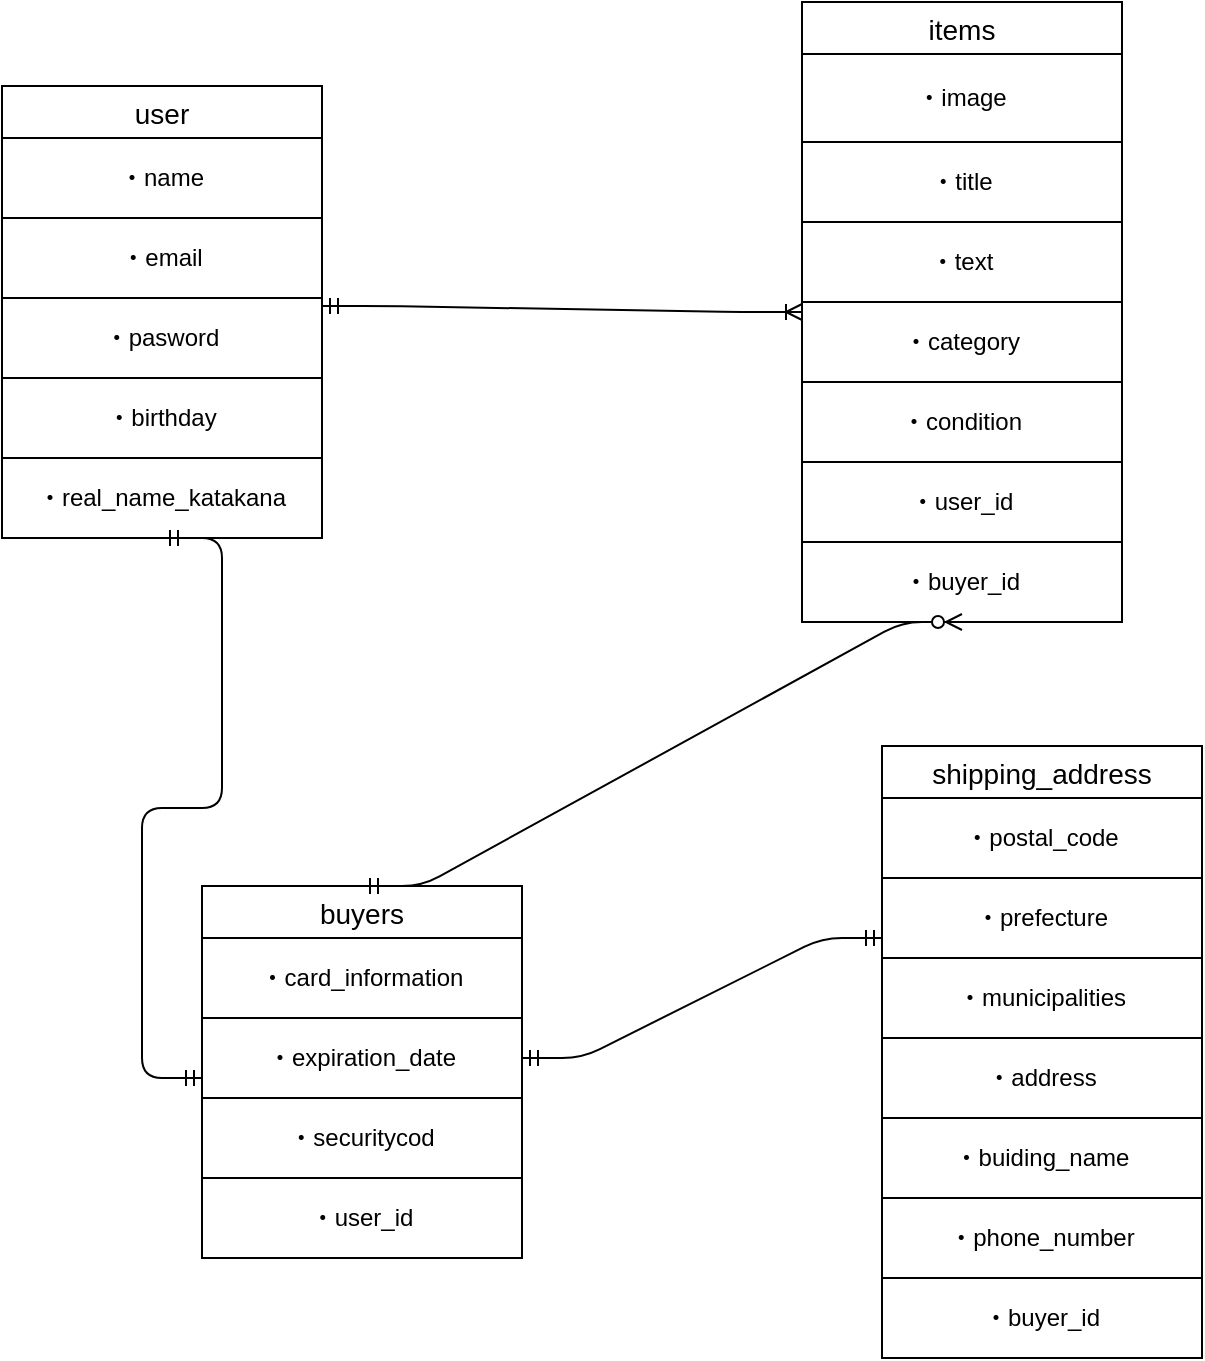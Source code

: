 <mxfile version="14.2.4" type="embed" pages="2">
    <diagram id="ZZAoKlT9BtyfXRQJVkFT" name="ページ1">
        <mxGraphModel dx="456" dy="1366" grid="1" gridSize="10" guides="1" tooltips="1" connect="1" arrows="1" fold="1" page="1" pageScale="1" pageWidth="850" pageHeight="1100" math="0" shadow="0">
            <root>
                <mxCell id="0"/>
                <mxCell id="1" parent="0"/>
                <mxCell id="iJqjvIbzuKmWf-OmeR4n-9" value="buyers" style="swimlane;fontStyle=0;childLayout=stackLayout;horizontal=1;startSize=26;horizontalStack=0;resizeParent=1;resizeParentMax=0;resizeLast=0;collapsible=1;marginBottom=0;align=center;fontSize=14;" parent="1" vertex="1">
                    <mxGeometry x="170" y="440" width="160" height="186" as="geometry"/>
                </mxCell>
                <mxCell id="27" value="・card_information" style="whiteSpace=wrap;html=1;align=center;rounded=0;glass=0;" vertex="1" parent="iJqjvIbzuKmWf-OmeR4n-9">
                    <mxGeometry y="26" width="160" height="40" as="geometry"/>
                </mxCell>
                <mxCell id="28" value="・expiration_date" style="whiteSpace=wrap;html=1;align=center;rounded=0;glass=0;" vertex="1" parent="iJqjvIbzuKmWf-OmeR4n-9">
                    <mxGeometry y="66" width="160" height="40" as="geometry"/>
                </mxCell>
                <mxCell id="30" value="・securitycod" style="whiteSpace=wrap;html=1;align=center;rounded=0;glass=0;" vertex="1" parent="iJqjvIbzuKmWf-OmeR4n-9">
                    <mxGeometry y="106" width="160" height="40" as="geometry"/>
                </mxCell>
                <mxCell id="29" value="・user_id" style="whiteSpace=wrap;html=1;align=center;rounded=0;glass=0;" vertex="1" parent="iJqjvIbzuKmWf-OmeR4n-9">
                    <mxGeometry y="146" width="160" height="40" as="geometry"/>
                </mxCell>
                <mxCell id="iJqjvIbzuKmWf-OmeR4n-13" value="shipping_address" style="swimlane;fontStyle=0;childLayout=stackLayout;horizontal=1;startSize=26;horizontalStack=0;resizeParent=1;resizeParentMax=0;resizeLast=0;collapsible=1;marginBottom=0;align=center;fontSize=14;" parent="1" vertex="1">
                    <mxGeometry x="510" y="370" width="160" height="306" as="geometry"/>
                </mxCell>
                <mxCell id="31" value="・postal_code" style="whiteSpace=wrap;html=1;align=center;rounded=0;glass=0;" vertex="1" parent="iJqjvIbzuKmWf-OmeR4n-13">
                    <mxGeometry y="26" width="160" height="40" as="geometry"/>
                </mxCell>
                <mxCell id="33" value="・prefecture" style="whiteSpace=wrap;html=1;align=center;rounded=0;glass=0;" vertex="1" parent="iJqjvIbzuKmWf-OmeR4n-13">
                    <mxGeometry y="66" width="160" height="40" as="geometry"/>
                </mxCell>
                <mxCell id="34" value="・municipalities" style="whiteSpace=wrap;html=1;align=center;rounded=0;glass=0;" vertex="1" parent="iJqjvIbzuKmWf-OmeR4n-13">
                    <mxGeometry y="106" width="160" height="40" as="geometry"/>
                </mxCell>
                <mxCell id="32" value="・address" style="whiteSpace=wrap;html=1;align=center;rounded=0;glass=0;" vertex="1" parent="iJqjvIbzuKmWf-OmeR4n-13">
                    <mxGeometry y="146" width="160" height="40" as="geometry"/>
                </mxCell>
                <mxCell id="39" value="・buiding_name" style="whiteSpace=wrap;html=1;align=center;rounded=0;glass=0;" vertex="1" parent="iJqjvIbzuKmWf-OmeR4n-13">
                    <mxGeometry y="186" width="160" height="40" as="geometry"/>
                </mxCell>
                <mxCell id="40" value="・phone_number" style="whiteSpace=wrap;html=1;align=center;rounded=0;glass=0;" vertex="1" parent="iJqjvIbzuKmWf-OmeR4n-13">
                    <mxGeometry y="226" width="160" height="40" as="geometry"/>
                </mxCell>
                <mxCell id="47" value="・buyer_id" style="whiteSpace=wrap;html=1;align=center;rounded=0;glass=0;" vertex="1" parent="iJqjvIbzuKmWf-OmeR4n-13">
                    <mxGeometry y="266" width="160" height="40" as="geometry"/>
                </mxCell>
                <mxCell id="4" value="user" style="swimlane;fontStyle=0;childLayout=stackLayout;horizontal=1;startSize=26;horizontalStack=0;resizeParent=1;resizeParentMax=0;resizeLast=0;collapsible=1;marginBottom=0;align=center;fontSize=14;rounded=0;swimlaneLine=1;glass=0;" vertex="1" parent="1">
                    <mxGeometry x="70" y="40" width="160" height="226" as="geometry"/>
                </mxCell>
                <mxCell id="17" value="・name" style="whiteSpace=wrap;html=1;align=center;rounded=0;glass=0;" vertex="1" parent="4">
                    <mxGeometry y="26" width="160" height="40" as="geometry"/>
                </mxCell>
                <mxCell id="18" value="・email" style="whiteSpace=wrap;html=1;align=center;rounded=0;glass=0;" vertex="1" parent="4">
                    <mxGeometry y="66" width="160" height="40" as="geometry"/>
                </mxCell>
                <mxCell id="22" value="・pasword" style="whiteSpace=wrap;html=1;align=center;rounded=0;glass=0;" vertex="1" parent="4">
                    <mxGeometry y="106" width="160" height="40" as="geometry"/>
                </mxCell>
                <mxCell id="19" value="・birthday" style="whiteSpace=wrap;html=1;align=center;rounded=0;glass=0;" vertex="1" parent="4">
                    <mxGeometry y="146" width="160" height="40" as="geometry"/>
                </mxCell>
                <mxCell id="20" value="・real_name_katakana" style="whiteSpace=wrap;html=1;align=center;rounded=0;glass=0;" vertex="1" parent="4">
                    <mxGeometry y="186" width="160" height="40" as="geometry"/>
                </mxCell>
                <mxCell id="8" value="" style="edgeStyle=entityRelationEdgeStyle;fontSize=12;html=1;endArrow=ERmandOne;startArrow=ERmandOne;exitX=1;exitY=0.5;exitDx=0;exitDy=0;entryX=0;entryY=0.75;entryDx=0;entryDy=0;" edge="1" parent="1" source="28" target="33">
                    <mxGeometry width="100" height="100" relative="1" as="geometry">
                        <mxPoint x="280" y="517.51" as="sourcePoint"/>
                        <mxPoint x="606" y="488.49" as="targetPoint"/>
                    </mxGeometry>
                </mxCell>
                <mxCell id="11" value="items" style="swimlane;fontStyle=0;childLayout=stackLayout;horizontal=1;startSize=26;horizontalStack=0;resizeParent=1;resizeParentMax=0;resizeLast=0;collapsible=1;marginBottom=0;align=center;fontSize=14;rounded=0;glass=0;" vertex="1" parent="1">
                    <mxGeometry x="470" y="-2" width="160" height="310" as="geometry"/>
                </mxCell>
                <mxCell id="23" value="・image" style="whiteSpace=wrap;html=1;align=center;rounded=0;glass=0;" vertex="1" parent="11">
                    <mxGeometry y="26" width="160" height="44" as="geometry"/>
                </mxCell>
                <mxCell id="24" value="・title" style="whiteSpace=wrap;html=1;align=center;rounded=0;glass=0;" vertex="1" parent="11">
                    <mxGeometry y="70" width="160" height="40" as="geometry"/>
                </mxCell>
                <mxCell id="26" value="・text" style="whiteSpace=wrap;html=1;align=center;rounded=0;glass=0;" vertex="1" parent="11">
                    <mxGeometry y="110" width="160" height="40" as="geometry"/>
                </mxCell>
                <mxCell id="21" value="・category" style="whiteSpace=wrap;html=1;align=center;rounded=0;glass=0;" vertex="1" parent="11">
                    <mxGeometry y="150" width="160" height="40" as="geometry"/>
                </mxCell>
                <mxCell id="36" value="・condition" style="whiteSpace=wrap;html=1;align=center;rounded=0;glass=0;" vertex="1" parent="11">
                    <mxGeometry y="190" width="160" height="40" as="geometry"/>
                </mxCell>
                <mxCell id="37" value="・user_id" style="whiteSpace=wrap;html=1;align=center;rounded=0;glass=0;" vertex="1" parent="11">
                    <mxGeometry y="230" width="160" height="40" as="geometry"/>
                </mxCell>
                <mxCell id="38" value="・buyer_id" style="whiteSpace=wrap;html=1;align=center;rounded=0;glass=0;" vertex="1" parent="11">
                    <mxGeometry y="270" width="160" height="40" as="geometry"/>
                </mxCell>
                <mxCell id="16" value="" style="edgeStyle=entityRelationEdgeStyle;fontSize=12;html=1;endArrow=ERoneToMany;startArrow=ERmandOne;entryX=0;entryY=0.5;entryDx=0;entryDy=0;" edge="1" parent="1" target="11">
                    <mxGeometry width="100" height="100" relative="1" as="geometry">
                        <mxPoint x="230" y="150" as="sourcePoint"/>
                        <mxPoint x="590" y="340" as="targetPoint"/>
                    </mxGeometry>
                </mxCell>
                <mxCell id="45" value="" style="edgeStyle=entityRelationEdgeStyle;fontSize=12;html=1;endArrow=ERmandOne;startArrow=ERmandOne;entryX=0;entryY=0.75;entryDx=0;entryDy=0;exitX=0.5;exitY=1;exitDx=0;exitDy=0;" edge="1" parent="1" source="4" target="28">
                    <mxGeometry width="100" height="100" relative="1" as="geometry">
                        <mxPoint x="100" y="520" as="sourcePoint"/>
                        <mxPoint x="100" y="290" as="targetPoint"/>
                    </mxGeometry>
                </mxCell>
                <mxCell id="46" value="" style="edgeStyle=entityRelationEdgeStyle;fontSize=12;html=1;endArrow=ERzeroToMany;startArrow=ERmandOne;exitX=0.5;exitY=0;exitDx=0;exitDy=0;entryX=0.5;entryY=1;entryDx=0;entryDy=0;" edge="1" parent="1" source="iJqjvIbzuKmWf-OmeR4n-9" target="11">
                    <mxGeometry width="100" height="100" relative="1" as="geometry">
                        <mxPoint x="440" y="390" as="sourcePoint"/>
                        <mxPoint x="660" y="400" as="targetPoint"/>
                    </mxGeometry>
                </mxCell>
            </root>
        </mxGraphModel>
    </diagram>
    <diagram id="r-QQIeMWUKq2XpZxFnlW" name="ページ2">
        &#xa;
        <mxGraphModel dx="804" dy="372" grid="1" gridSize="10" guides="1" tooltips="1" connect="1" arrows="1" fold="1" page="1" pageScale="1" pageWidth="850" pageHeight="1100" math="0" shadow="0">
            &#xa;
            <root>
                &#xa;
                <mxCell id="lDauxvGyeATFL3jr_lSf-0"/>
                &#xa;
                <mxCell id="lDauxvGyeATFL3jr_lSf-1" parent="lDauxvGyeATFL3jr_lSf-0"/>
                &#xa;
            </root>
            &#xa;
        </mxGraphModel>
        &#xa;
    </diagram>
</mxfile>